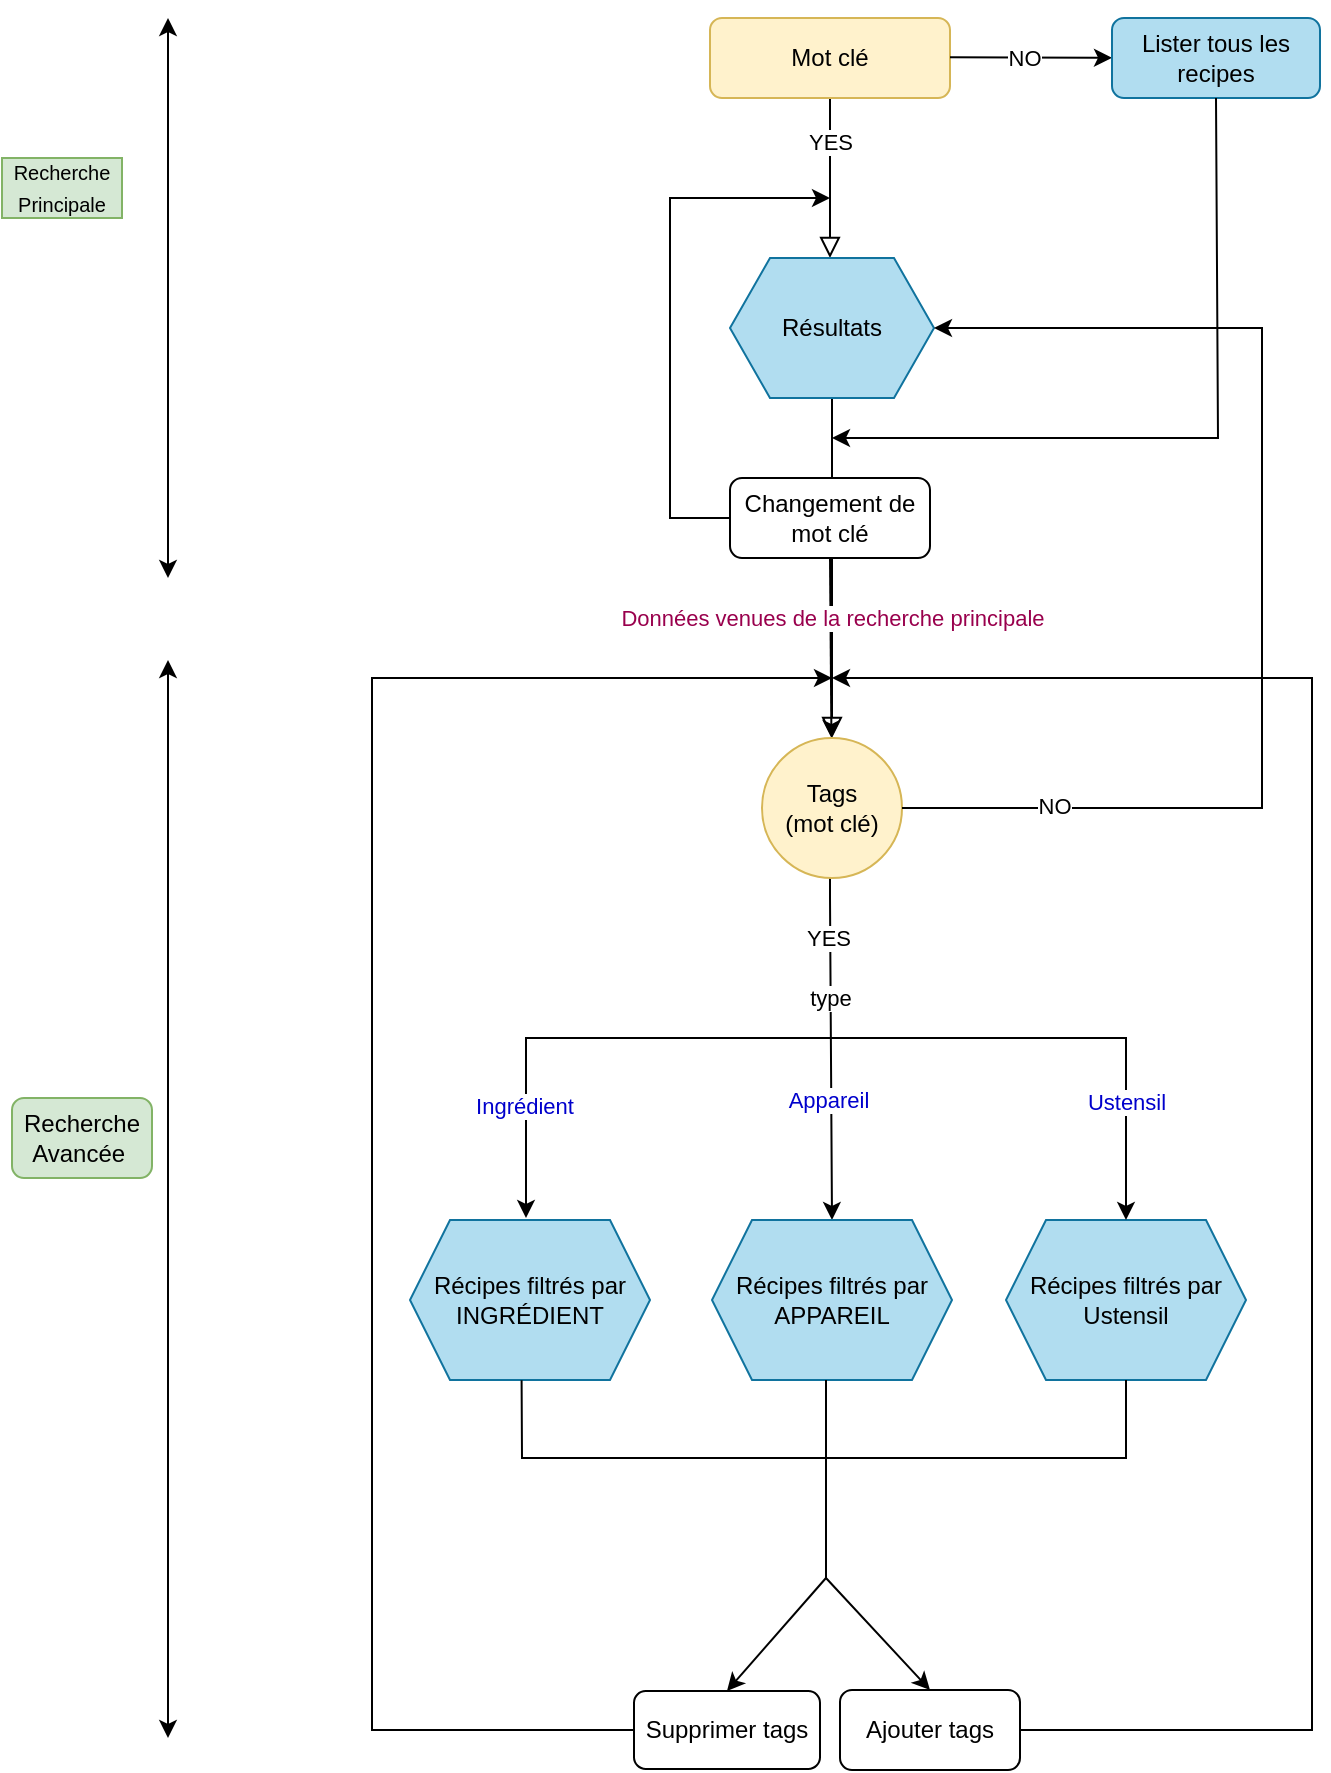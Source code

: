 <mxfile version="21.3.7" type="github">
  <diagram id="C5RBs43oDa-KdzZeNtuy" name="Page-1">
    <mxGraphModel dx="545" dy="370" grid="1" gridSize="10" guides="1" tooltips="1" connect="1" arrows="1" fold="1" page="1" pageScale="1" pageWidth="827" pageHeight="1169" math="0" shadow="0">
      <root>
        <mxCell id="WIyWlLk6GJQsqaUBKTNV-0" />
        <mxCell id="WIyWlLk6GJQsqaUBKTNV-1" parent="WIyWlLk6GJQsqaUBKTNV-0" />
        <mxCell id="WIyWlLk6GJQsqaUBKTNV-2" value="" style="rounded=0;html=1;jettySize=auto;orthogonalLoop=1;fontSize=11;endArrow=block;endFill=0;endSize=8;strokeWidth=1;shadow=0;labelBackgroundColor=none;edgeStyle=orthogonalEdgeStyle;" parent="WIyWlLk6GJQsqaUBKTNV-1" source="WIyWlLk6GJQsqaUBKTNV-3" edge="1">
          <mxGeometry relative="1" as="geometry">
            <mxPoint x="444" y="200" as="targetPoint" />
          </mxGeometry>
        </mxCell>
        <mxCell id="a6fsCwY-pUk3Va7mNux8-23" value="YES" style="edgeLabel;html=1;align=center;verticalAlign=middle;resizable=0;points=[];" vertex="1" connectable="0" parent="WIyWlLk6GJQsqaUBKTNV-2">
          <mxGeometry x="-0.693" y="-1" relative="1" as="geometry">
            <mxPoint x="1" y="9" as="offset" />
          </mxGeometry>
        </mxCell>
        <mxCell id="WIyWlLk6GJQsqaUBKTNV-3" value="Mot clé" style="rounded=1;whiteSpace=wrap;html=1;fontSize=12;glass=0;strokeWidth=1;shadow=0;fillColor=#fff2cc;strokeColor=#d6b656;" parent="WIyWlLk6GJQsqaUBKTNV-1" vertex="1">
          <mxGeometry x="384" y="80" width="120" height="40" as="geometry" />
        </mxCell>
        <mxCell id="a6fsCwY-pUk3Va7mNux8-1" value="" style="endArrow=classic;startArrow=classic;html=1;rounded=0;" edge="1" parent="WIyWlLk6GJQsqaUBKTNV-1">
          <mxGeometry width="50" height="50" relative="1" as="geometry">
            <mxPoint x="113" y="360" as="sourcePoint" />
            <mxPoint x="113" y="80" as="targetPoint" />
            <Array as="points">
              <mxPoint x="113" y="230" />
            </Array>
          </mxGeometry>
        </mxCell>
        <mxCell id="a6fsCwY-pUk3Va7mNux8-3" value="&lt;p style=&quot;line-height: 130%;&quot;&gt;&lt;font style=&quot;font-size: 10px;&quot;&gt;Recherche Principale&lt;/font&gt;&lt;/p&gt;" style="text;html=1;strokeColor=#82b366;fillColor=#d5e8d4;align=center;verticalAlign=middle;whiteSpace=wrap;rounded=0;" vertex="1" parent="WIyWlLk6GJQsqaUBKTNV-1">
          <mxGeometry x="30" y="150" width="60" height="30" as="geometry" />
        </mxCell>
        <mxCell id="a6fsCwY-pUk3Va7mNux8-4" value="" style="endArrow=classic;html=1;rounded=0;" edge="1" parent="WIyWlLk6GJQsqaUBKTNV-1" target="a6fsCwY-pUk3Va7mNux8-7">
          <mxGeometry x="-0.144" y="10" width="50" height="50" relative="1" as="geometry">
            <mxPoint x="504" y="99.66" as="sourcePoint" />
            <mxPoint x="574" y="99.66" as="targetPoint" />
            <mxPoint as="offset" />
          </mxGeometry>
        </mxCell>
        <mxCell id="a6fsCwY-pUk3Va7mNux8-24" value="NO" style="edgeLabel;html=1;align=center;verticalAlign=middle;resizable=0;points=[];" vertex="1" connectable="0" parent="a6fsCwY-pUk3Va7mNux8-4">
          <mxGeometry x="-0.095" relative="1" as="geometry">
            <mxPoint as="offset" />
          </mxGeometry>
        </mxCell>
        <mxCell id="a6fsCwY-pUk3Va7mNux8-7" value="Lister tous les recipes" style="rounded=1;whiteSpace=wrap;html=1;fillColor=#b1ddf0;strokeColor=#10739e;" vertex="1" parent="WIyWlLk6GJQsqaUBKTNV-1">
          <mxGeometry x="585" y="80" width="104" height="40" as="geometry" />
        </mxCell>
        <mxCell id="a6fsCwY-pUk3Va7mNux8-8" value="" style="endArrow=classic;html=1;rounded=0;exitX=0.5;exitY=1;exitDx=0;exitDy=0;" edge="1" parent="WIyWlLk6GJQsqaUBKTNV-1" source="a6fsCwY-pUk3Va7mNux8-7">
          <mxGeometry width="50" height="50" relative="1" as="geometry">
            <mxPoint x="637.66" y="130" as="sourcePoint" />
            <mxPoint x="445" y="290" as="targetPoint" />
            <Array as="points">
              <mxPoint x="638" y="290" />
            </Array>
          </mxGeometry>
        </mxCell>
        <mxCell id="a6fsCwY-pUk3Va7mNux8-11" value="" style="endArrow=classic;html=1;rounded=0;entryX=0.5;entryY=0;entryDx=0;entryDy=0;" edge="1" parent="WIyWlLk6GJQsqaUBKTNV-1" source="a6fsCwY-pUk3Va7mNux8-12" target="a6fsCwY-pUk3Va7mNux8-25">
          <mxGeometry width="50" height="50" relative="1" as="geometry">
            <mxPoint x="444" y="350" as="sourcePoint" />
            <mxPoint x="446" y="640" as="targetPoint" />
            <Array as="points">
              <mxPoint x="444" y="470" />
              <mxPoint x="444" y="520" />
            </Array>
          </mxGeometry>
        </mxCell>
        <mxCell id="a6fsCwY-pUk3Va7mNux8-17" value="YES" style="edgeLabel;html=1;align=center;verticalAlign=middle;resizable=0;points=[];" vertex="1" connectable="0" parent="a6fsCwY-pUk3Va7mNux8-11">
          <mxGeometry x="-0.787" relative="1" as="geometry">
            <mxPoint y="74" as="offset" />
          </mxGeometry>
        </mxCell>
        <mxCell id="a6fsCwY-pUk3Va7mNux8-18" value="type" style="edgeLabel;html=1;align=center;verticalAlign=middle;resizable=0;points=[];" vertex="1" connectable="0" parent="a6fsCwY-pUk3Va7mNux8-11">
          <mxGeometry x="-0.164" relative="1" as="geometry">
            <mxPoint y="29" as="offset" />
          </mxGeometry>
        </mxCell>
        <mxCell id="a6fsCwY-pUk3Va7mNux8-26" value="&lt;font color=&quot;#0000cc&quot;&gt;Appareil&lt;/font&gt;" style="edgeLabel;html=1;align=center;verticalAlign=middle;resizable=0;points=[];" vertex="1" connectable="0" parent="a6fsCwY-pUk3Va7mNux8-11">
          <mxGeometry x="0.379" y="-2" relative="1" as="geometry">
            <mxPoint y="15" as="offset" />
          </mxGeometry>
        </mxCell>
        <mxCell id="a6fsCwY-pUk3Va7mNux8-13" value="" style="rounded=0;html=1;jettySize=auto;orthogonalLoop=1;fontSize=11;endArrow=block;endFill=0;endSize=8;strokeWidth=1;shadow=0;labelBackgroundColor=none;edgeStyle=orthogonalEdgeStyle;exitX=0.5;exitY=1;exitDx=0;exitDy=0;" edge="1" parent="WIyWlLk6GJQsqaUBKTNV-1" source="a6fsCwY-pUk3Va7mNux8-31" target="a6fsCwY-pUk3Va7mNux8-12">
          <mxGeometry y="20" relative="1" as="geometry">
            <mxPoint as="offset" />
            <mxPoint x="444" y="280.0" as="sourcePoint" />
            <mxPoint x="294" y="570" as="targetPoint" />
            <Array as="points" />
          </mxGeometry>
        </mxCell>
        <mxCell id="a6fsCwY-pUk3Va7mNux8-16" value="" style="endArrow=classic;html=1;rounded=0;" edge="1" parent="WIyWlLk6GJQsqaUBKTNV-1" target="a6fsCwY-pUk3Va7mNux8-12">
          <mxGeometry width="50" height="50" relative="1" as="geometry">
            <mxPoint x="444" y="350" as="sourcePoint" />
            <mxPoint x="444" y="490" as="targetPoint" />
          </mxGeometry>
        </mxCell>
        <mxCell id="a6fsCwY-pUk3Va7mNux8-30" value="&lt;font color=&quot;#99004d&quot;&gt;Données venues de la recherche&amp;nbsp;&lt;span style=&quot;caret-color: rgb(153, 0, 77);&quot;&gt;principale&lt;/span&gt;&lt;/font&gt;" style="edgeLabel;html=1;align=center;verticalAlign=middle;resizable=0;points=[];" vertex="1" connectable="0" parent="a6fsCwY-pUk3Va7mNux8-16">
          <mxGeometry x="-0.189" relative="1" as="geometry">
            <mxPoint y="-7" as="offset" />
          </mxGeometry>
        </mxCell>
        <mxCell id="a6fsCwY-pUk3Va7mNux8-12" value="Tags &lt;br&gt;(mot clé)" style="ellipse;whiteSpace=wrap;html=1;aspect=fixed;fillColor=#fff2cc;strokeColor=#d6b656;" vertex="1" parent="WIyWlLk6GJQsqaUBKTNV-1">
          <mxGeometry x="410" y="440" width="70" height="70" as="geometry" />
        </mxCell>
        <mxCell id="a6fsCwY-pUk3Va7mNux8-19" value="Récipes filtrés par INGRÉDIENT" style="shape=hexagon;perimeter=hexagonPerimeter2;whiteSpace=wrap;html=1;fixedSize=1;fillColor=#b1ddf0;strokeColor=#10739e;" vertex="1" parent="WIyWlLk6GJQsqaUBKTNV-1">
          <mxGeometry x="234" y="681" width="120" height="80" as="geometry" />
        </mxCell>
        <mxCell id="a6fsCwY-pUk3Va7mNux8-21" value="Changement de mot clé" style="rounded=1;whiteSpace=wrap;html=1;" vertex="1" parent="WIyWlLk6GJQsqaUBKTNV-1">
          <mxGeometry x="394" y="310" width="100" height="40" as="geometry" />
        </mxCell>
        <mxCell id="a6fsCwY-pUk3Va7mNux8-22" value="" style="endArrow=classic;html=1;rounded=0;exitX=0;exitY=0.5;exitDx=0;exitDy=0;" edge="1" parent="WIyWlLk6GJQsqaUBKTNV-1" source="a6fsCwY-pUk3Va7mNux8-21">
          <mxGeometry width="50" height="50" relative="1" as="geometry">
            <mxPoint x="364" y="310" as="sourcePoint" />
            <mxPoint x="444" y="170" as="targetPoint" />
            <Array as="points">
              <mxPoint x="364" y="330" />
              <mxPoint x="364" y="170" />
            </Array>
          </mxGeometry>
        </mxCell>
        <mxCell id="a6fsCwY-pUk3Va7mNux8-25" value="Récipes filtrés par APPAREIL" style="shape=hexagon;perimeter=hexagonPerimeter2;whiteSpace=wrap;html=1;fixedSize=1;fillColor=#b1ddf0;strokeColor=#10739e;" vertex="1" parent="WIyWlLk6GJQsqaUBKTNV-1">
          <mxGeometry x="385" y="681" width="120" height="80" as="geometry" />
        </mxCell>
        <mxCell id="a6fsCwY-pUk3Va7mNux8-27" value="Récipes filtrés par Ustensil" style="shape=hexagon;perimeter=hexagonPerimeter2;whiteSpace=wrap;html=1;fixedSize=1;fillColor=#b1ddf0;strokeColor=#10739e;" vertex="1" parent="WIyWlLk6GJQsqaUBKTNV-1">
          <mxGeometry x="532" y="681" width="120" height="80" as="geometry" />
        </mxCell>
        <mxCell id="a6fsCwY-pUk3Va7mNux8-28" value="" style="endArrow=classic;html=1;rounded=0;entryX=0.5;entryY=0;entryDx=0;entryDy=0;" edge="1" parent="WIyWlLk6GJQsqaUBKTNV-1" target="a6fsCwY-pUk3Va7mNux8-27">
          <mxGeometry width="50" height="50" relative="1" as="geometry">
            <mxPoint x="442" y="590" as="sourcePoint" />
            <mxPoint x="494" y="541" as="targetPoint" />
            <Array as="points">
              <mxPoint x="592" y="590" />
            </Array>
          </mxGeometry>
        </mxCell>
        <mxCell id="a6fsCwY-pUk3Va7mNux8-29" value="&lt;font color=&quot;#0000cc&quot;&gt;Ustensil&lt;/font&gt;" style="edgeLabel;html=1;align=center;verticalAlign=middle;resizable=0;points=[];" vertex="1" connectable="0" parent="a6fsCwY-pUk3Va7mNux8-28">
          <mxGeometry x="0.509" y="-2" relative="1" as="geometry">
            <mxPoint x="2" as="offset" />
          </mxGeometry>
        </mxCell>
        <mxCell id="a6fsCwY-pUk3Va7mNux8-31" value="Résultats" style="shape=hexagon;perimeter=hexagonPerimeter2;whiteSpace=wrap;html=1;fixedSize=1;fillColor=#b1ddf0;strokeColor=#10739e;" vertex="1" parent="WIyWlLk6GJQsqaUBKTNV-1">
          <mxGeometry x="394" y="200" width="102" height="70" as="geometry" />
        </mxCell>
        <mxCell id="a6fsCwY-pUk3Va7mNux8-33" value="" style="endArrow=classic;html=1;rounded=0;entryX=0.5;entryY=0;entryDx=0;entryDy=0;exitX=0.465;exitY=1.001;exitDx=0;exitDy=0;exitPerimeter=0;" edge="1" parent="WIyWlLk6GJQsqaUBKTNV-1" source="a6fsCwY-pUk3Va7mNux8-19" target="a6fsCwY-pUk3Va7mNux8-36">
          <mxGeometry width="50" height="50" relative="1" as="geometry">
            <mxPoint x="302" y="761" as="sourcePoint" />
            <mxPoint x="452" y="900" as="targetPoint" />
            <Array as="points">
              <mxPoint x="290" y="800" />
              <mxPoint x="442" y="800" />
              <mxPoint x="442" y="840" />
              <mxPoint x="442" y="860" />
            </Array>
          </mxGeometry>
        </mxCell>
        <mxCell id="a6fsCwY-pUk3Va7mNux8-35" value="Supprimer tags" style="rounded=1;whiteSpace=wrap;html=1;" vertex="1" parent="WIyWlLk6GJQsqaUBKTNV-1">
          <mxGeometry x="346" y="916.5" width="93" height="39" as="geometry" />
        </mxCell>
        <mxCell id="a6fsCwY-pUk3Va7mNux8-36" value="Ajouter tags" style="rounded=1;whiteSpace=wrap;html=1;" vertex="1" parent="WIyWlLk6GJQsqaUBKTNV-1">
          <mxGeometry x="449" y="916" width="90" height="40" as="geometry" />
        </mxCell>
        <mxCell id="a6fsCwY-pUk3Va7mNux8-39" value="" style="endArrow=none;html=1;rounded=0;entryX=0.5;entryY=1;entryDx=0;entryDy=0;" edge="1" parent="WIyWlLk6GJQsqaUBKTNV-1">
          <mxGeometry width="50" height="50" relative="1" as="geometry">
            <mxPoint x="442" y="800" as="sourcePoint" />
            <mxPoint x="442" y="761" as="targetPoint" />
            <Array as="points">
              <mxPoint x="442" y="780" />
            </Array>
          </mxGeometry>
        </mxCell>
        <mxCell id="a6fsCwY-pUk3Va7mNux8-40" value="" style="endArrow=none;html=1;rounded=0;entryX=0.5;entryY=1;entryDx=0;entryDy=0;" edge="1" parent="WIyWlLk6GJQsqaUBKTNV-1" target="a6fsCwY-pUk3Va7mNux8-27">
          <mxGeometry width="50" height="50" relative="1" as="geometry">
            <mxPoint x="442" y="800" as="sourcePoint" />
            <mxPoint x="472" y="800" as="targetPoint" />
            <Array as="points">
              <mxPoint x="592" y="800" />
            </Array>
          </mxGeometry>
        </mxCell>
        <mxCell id="a6fsCwY-pUk3Va7mNux8-41" value="" style="endArrow=classic;html=1;rounded=0;entryX=0.5;entryY=0;entryDx=0;entryDy=0;" edge="1" parent="WIyWlLk6GJQsqaUBKTNV-1" target="a6fsCwY-pUk3Va7mNux8-35">
          <mxGeometry width="50" height="50" relative="1" as="geometry">
            <mxPoint x="442" y="860" as="sourcePoint" />
            <mxPoint x="394" y="916.5" as="targetPoint" />
          </mxGeometry>
        </mxCell>
        <mxCell id="a6fsCwY-pUk3Va7mNux8-43" value="" style="endArrow=classic;html=1;rounded=0;" edge="1" parent="WIyWlLk6GJQsqaUBKTNV-1" source="a6fsCwY-pUk3Va7mNux8-35">
          <mxGeometry width="50" height="50" relative="1" as="geometry">
            <mxPoint x="339" y="936" as="sourcePoint" />
            <mxPoint x="445" y="410" as="targetPoint" />
            <Array as="points">
              <mxPoint x="215" y="936" />
              <mxPoint x="215" y="410" />
            </Array>
          </mxGeometry>
        </mxCell>
        <mxCell id="a6fsCwY-pUk3Va7mNux8-44" value="" style="endArrow=classic;html=1;rounded=0;" edge="1" parent="WIyWlLk6GJQsqaUBKTNV-1" source="a6fsCwY-pUk3Va7mNux8-36">
          <mxGeometry width="50" height="50" relative="1" as="geometry">
            <mxPoint x="542" y="936" as="sourcePoint" />
            <mxPoint x="445" y="410" as="targetPoint" />
            <Array as="points">
              <mxPoint x="685" y="936" />
              <mxPoint x="685" y="410" />
            </Array>
          </mxGeometry>
        </mxCell>
        <mxCell id="a6fsCwY-pUk3Va7mNux8-46" value="" style="endArrow=classic;html=1;rounded=0;" edge="1" parent="WIyWlLk6GJQsqaUBKTNV-1">
          <mxGeometry width="50" height="50" relative="1" as="geometry">
            <mxPoint x="445" y="590" as="sourcePoint" />
            <mxPoint x="292" y="680" as="targetPoint" />
            <Array as="points">
              <mxPoint x="445" y="590" />
              <mxPoint x="292" y="590" />
            </Array>
          </mxGeometry>
        </mxCell>
        <mxCell id="a6fsCwY-pUk3Va7mNux8-47" value="&lt;font color=&quot;#0000cc&quot;&gt;Ingrédient&lt;/font&gt;" style="edgeLabel;html=1;align=center;verticalAlign=middle;resizable=0;points=[];" vertex="1" connectable="0" parent="a6fsCwY-pUk3Va7mNux8-46">
          <mxGeometry x="0.534" y="-1" relative="1" as="geometry">
            <mxPoint as="offset" />
          </mxGeometry>
        </mxCell>
        <mxCell id="a6fsCwY-pUk3Va7mNux8-48" value="" style="endArrow=classic;startArrow=classic;html=1;rounded=0;" edge="1" parent="WIyWlLk6GJQsqaUBKTNV-1">
          <mxGeometry width="50" height="50" relative="1" as="geometry">
            <mxPoint x="113" y="940" as="sourcePoint" />
            <mxPoint x="113" y="401" as="targetPoint" />
            <Array as="points">
              <mxPoint x="113" y="551" />
            </Array>
          </mxGeometry>
        </mxCell>
        <mxCell id="a6fsCwY-pUk3Va7mNux8-49" value="Recherche Avancée&amp;nbsp;" style="rounded=1;whiteSpace=wrap;html=1;fillColor=#d5e8d4;strokeColor=#82b366;" vertex="1" parent="WIyWlLk6GJQsqaUBKTNV-1">
          <mxGeometry x="35" y="620" width="70" height="40" as="geometry" />
        </mxCell>
        <mxCell id="a6fsCwY-pUk3Va7mNux8-50" value="" style="endArrow=classic;html=1;rounded=0;entryX=1;entryY=0.5;entryDx=0;entryDy=0;" edge="1" parent="WIyWlLk6GJQsqaUBKTNV-1" source="a6fsCwY-pUk3Va7mNux8-12" target="a6fsCwY-pUk3Va7mNux8-31">
          <mxGeometry width="50" height="50" relative="1" as="geometry">
            <mxPoint x="480" y="480" as="sourcePoint" />
            <mxPoint x="660" y="250" as="targetPoint" />
            <Array as="points">
              <mxPoint x="660" y="475" />
              <mxPoint x="660" y="235" />
            </Array>
          </mxGeometry>
        </mxCell>
        <mxCell id="a6fsCwY-pUk3Va7mNux8-51" value="NO" style="edgeLabel;html=1;align=center;verticalAlign=middle;resizable=0;points=[];" vertex="1" connectable="0" parent="a6fsCwY-pUk3Va7mNux8-50">
          <mxGeometry x="-0.74" y="2" relative="1" as="geometry">
            <mxPoint y="1" as="offset" />
          </mxGeometry>
        </mxCell>
      </root>
    </mxGraphModel>
  </diagram>
</mxfile>
